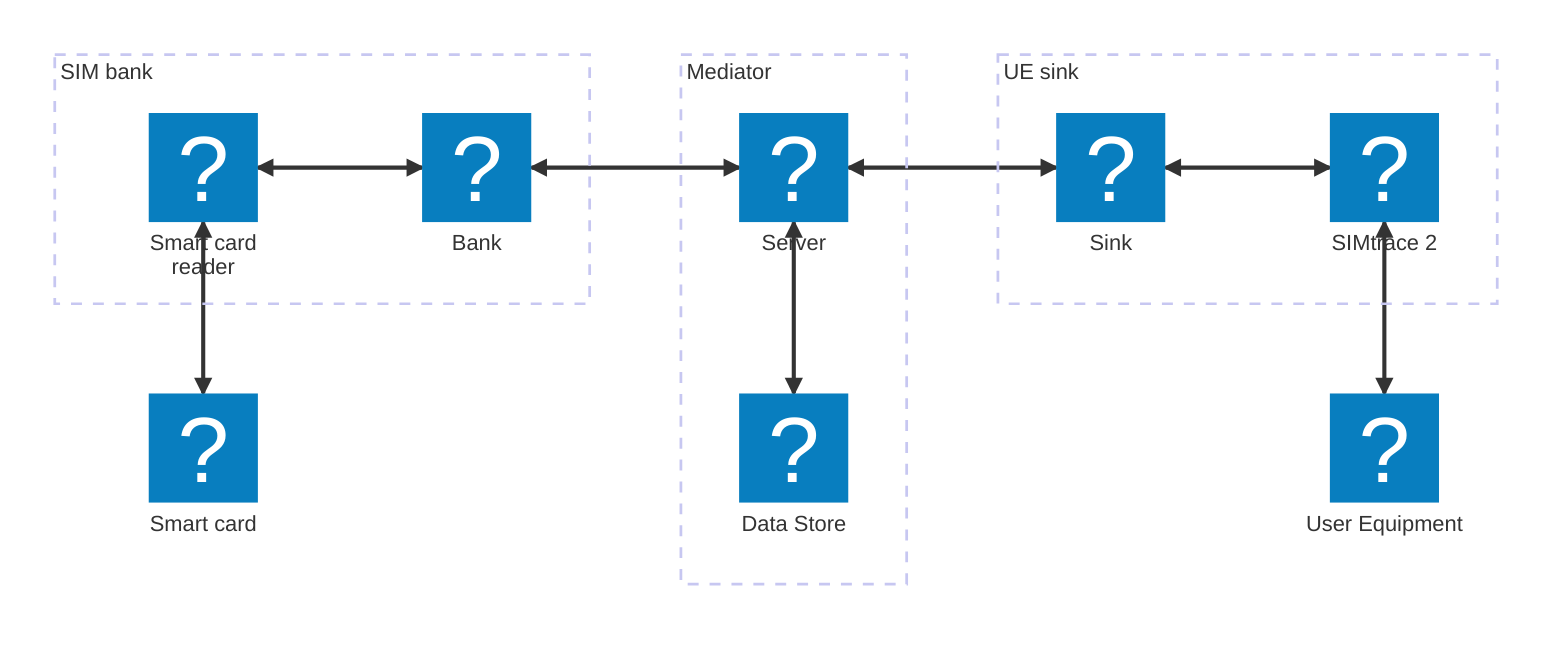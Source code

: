 architecture-beta
  group bank[SIM bank]
  group sink[UE sink]
  group mediator[Mediator]

  service sim(solar:sim-card-linear)[Smart card]
  service ue(solar:wi-fi-router-linear)[User Equipment]

  service reader(solar:flash-drive-linear)[Smart card reader] in bank
  service rpi1(solar:ssd-square-linear)[Bank] in bank

  service simtrace(solar:flash-drive-linear)[SIMtrace 2] in sink
  service rpi2(solar:ssd-square-linear)[Sink] in sink

  service server(solar:server-linear)[Server] in mediator
  service datastore(solar:database-linear)[Data Store] in mediator

  sim:T <--> B:reader
  reader:R <--> L:rpi1
  ue:T <--> B:simtrace
  simtrace:L <--> R:rpi2
  rpi1:R <--> L:server
  rpi2:L <--> R:server
  server:B <--> T:datastore